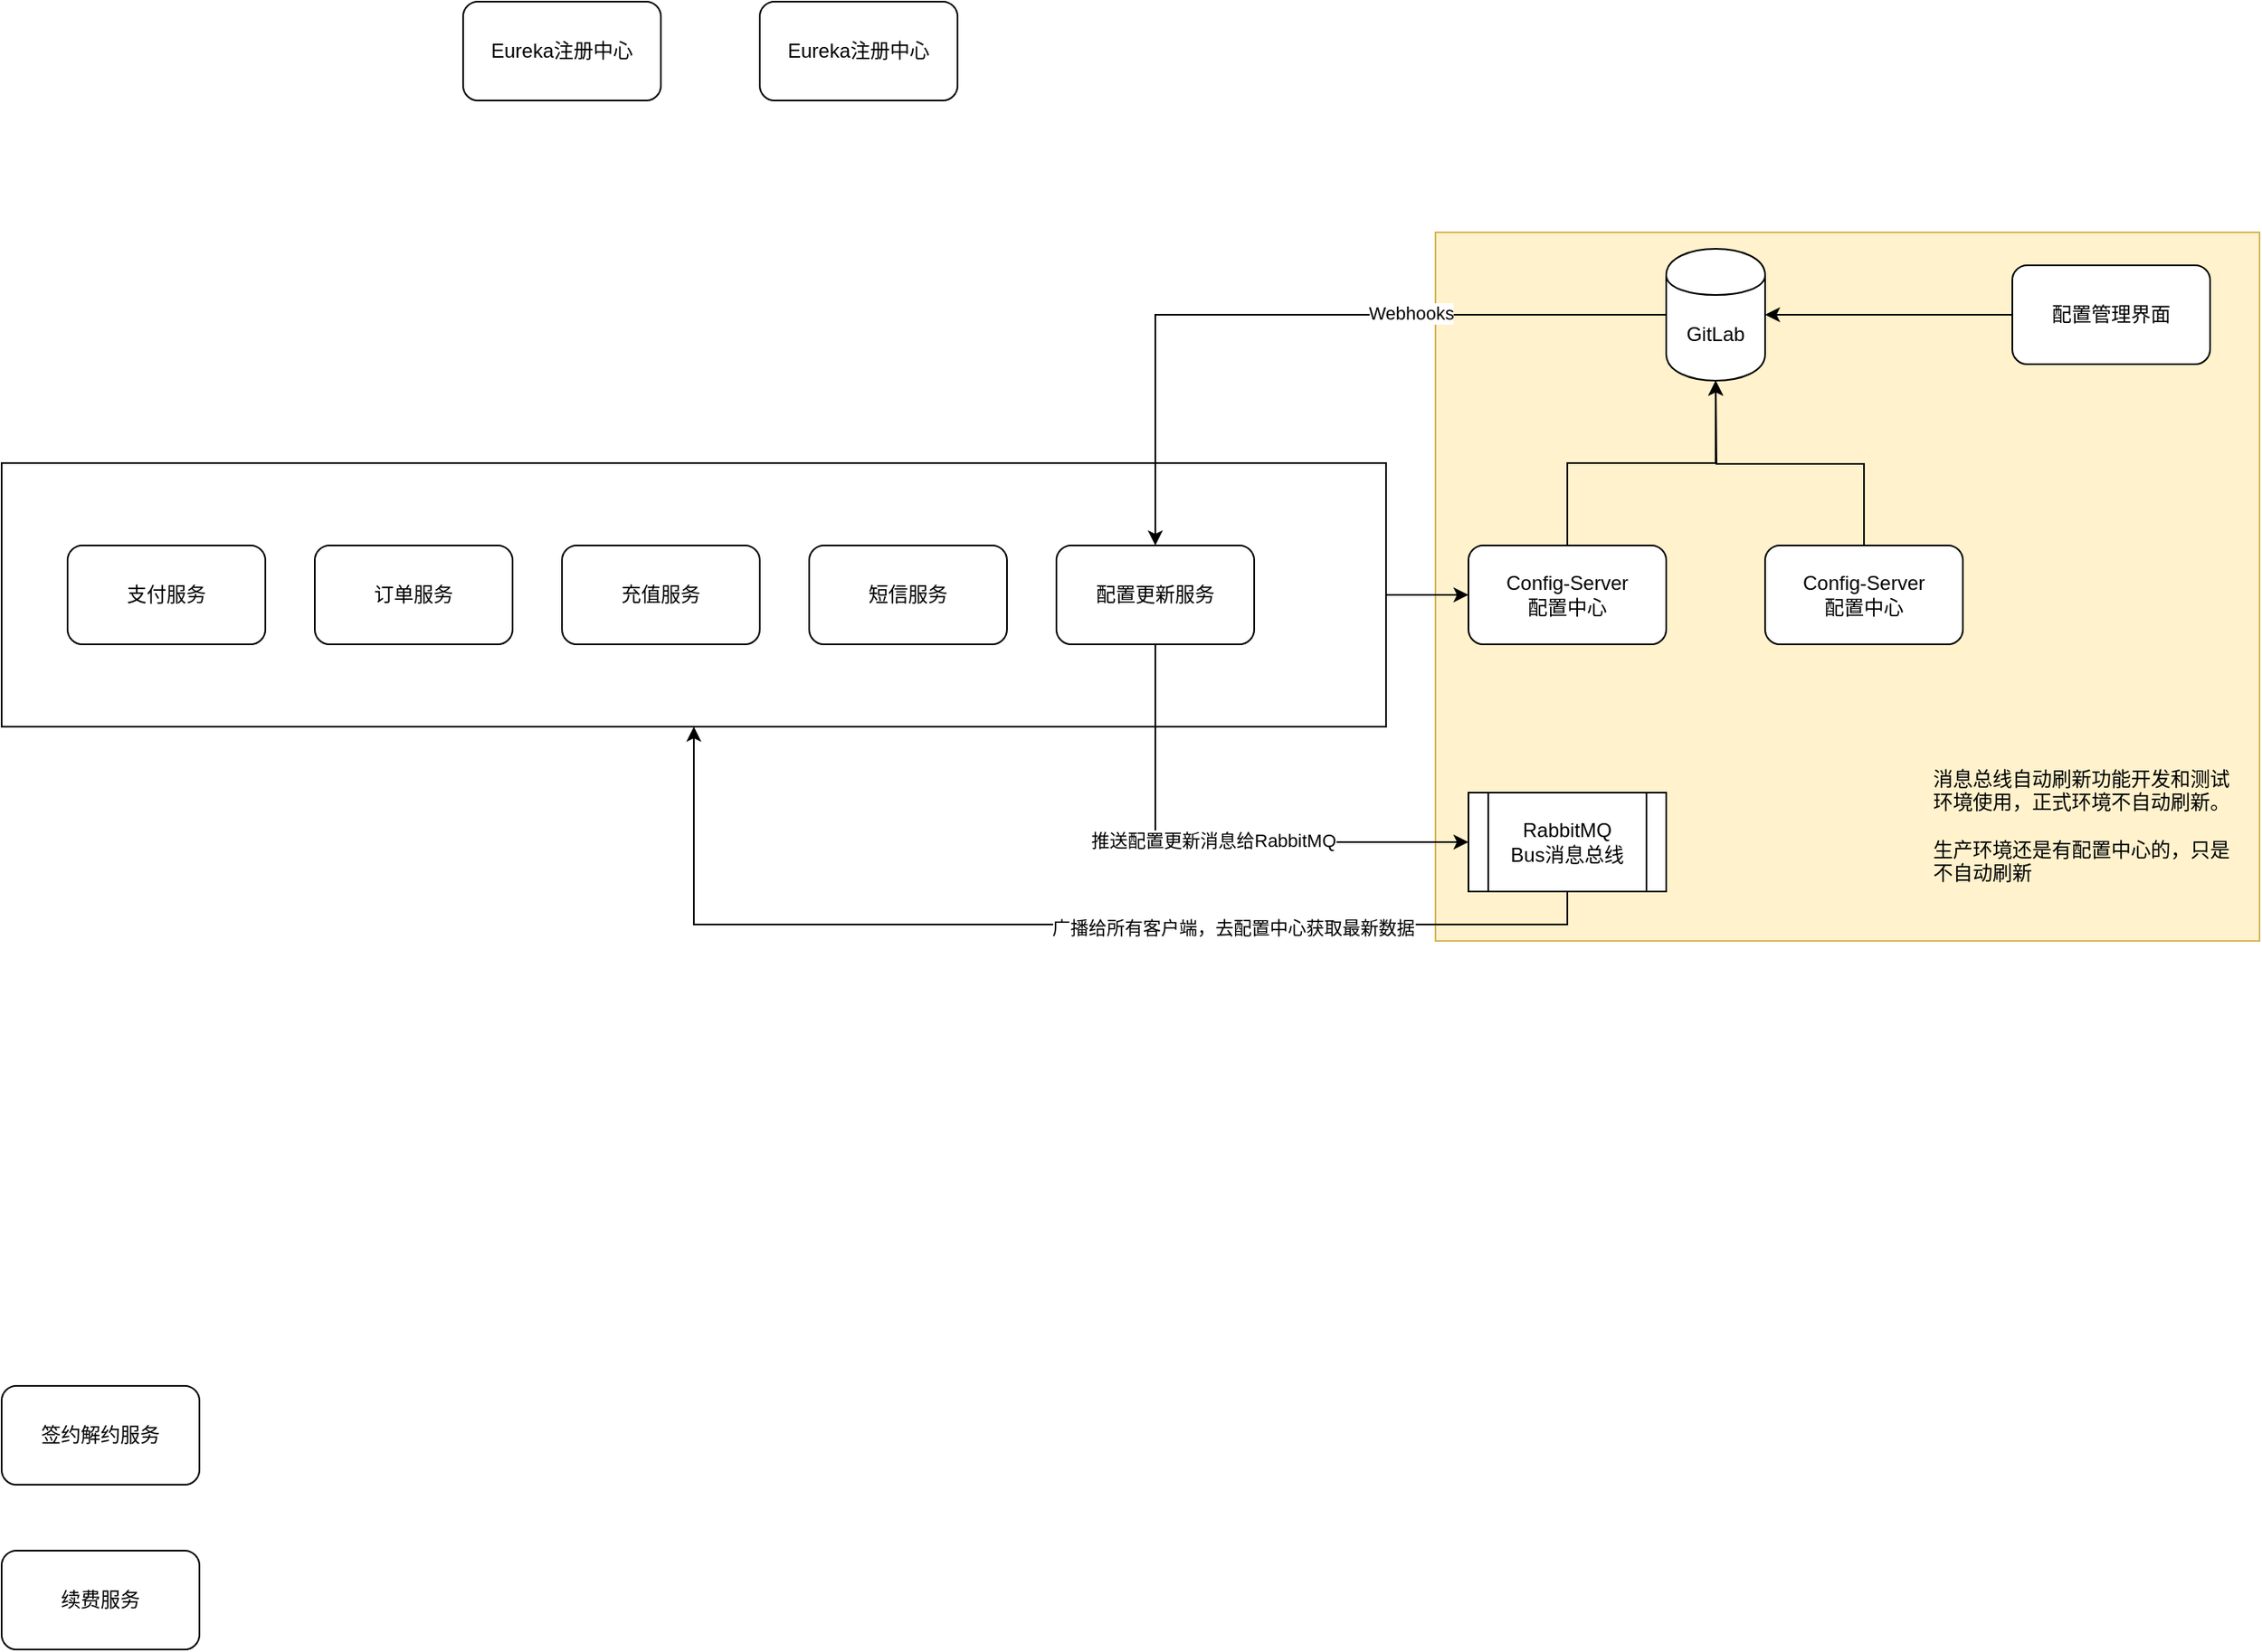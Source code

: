 <mxfile version="13.4.1" type="github">
  <diagram id="-CVjEVxWhJPWR4eMPzpt" name="第 1 页">
    <mxGraphModel dx="1571" dy="4463" grid="1" gridSize="10" guides="1" tooltips="1" connect="1" arrows="1" fold="1" page="1" pageScale="1" pageWidth="2339" pageHeight="3300" math="0" shadow="0">
      <root>
        <mxCell id="0" />
        <mxCell id="1" parent="0" />
        <mxCell id="9xwFCIThXrGrDdYYms6o-10" value="" style="rounded=0;whiteSpace=wrap;html=1;fillColor=#fff2cc;strokeColor=#d6b656;" vertex="1" parent="1">
          <mxGeometry x="990" y="-20" width="500" height="430" as="geometry" />
        </mxCell>
        <mxCell id="Hnjq49fYRcc2WeJgF6iZ-15" style="edgeStyle=orthogonalEdgeStyle;rounded=0;orthogonalLoop=1;jettySize=auto;html=1;entryX=0;entryY=0.5;entryDx=0;entryDy=0;" parent="1" source="Hnjq49fYRcc2WeJgF6iZ-14" target="Hnjq49fYRcc2WeJgF6iZ-4" edge="1">
          <mxGeometry relative="1" as="geometry" />
        </mxCell>
        <mxCell id="Hnjq49fYRcc2WeJgF6iZ-14" value="" style="rounded=0;whiteSpace=wrap;html=1;" parent="1" vertex="1">
          <mxGeometry x="120" y="120" width="840" height="160" as="geometry" />
        </mxCell>
        <mxCell id="9xwFCIThXrGrDdYYms6o-3" style="edgeStyle=orthogonalEdgeStyle;rounded=0;orthogonalLoop=1;jettySize=auto;html=1;exitX=0;exitY=0.5;exitDx=0;exitDy=0;" edge="1" parent="1" source="Hnjq49fYRcc2WeJgF6iZ-1" target="9xwFCIThXrGrDdYYms6o-6">
          <mxGeometry relative="1" as="geometry" />
        </mxCell>
        <mxCell id="9xwFCIThXrGrDdYYms6o-4" value="Webhooks" style="edgeLabel;html=1;align=center;verticalAlign=middle;resizable=0;points=[];" vertex="1" connectable="0" parent="9xwFCIThXrGrDdYYms6o-3">
          <mxGeometry x="-0.311" y="-1" relative="1" as="geometry">
            <mxPoint as="offset" />
          </mxGeometry>
        </mxCell>
        <mxCell id="Hnjq49fYRcc2WeJgF6iZ-1" value="GitLab" style="shape=cylinder;whiteSpace=wrap;html=1;boundedLbl=1;backgroundOutline=1;" parent="1" vertex="1">
          <mxGeometry x="1130" y="-10" width="60" height="80" as="geometry" />
        </mxCell>
        <mxCell id="Hnjq49fYRcc2WeJgF6iZ-3" style="edgeStyle=orthogonalEdgeStyle;rounded=0;orthogonalLoop=1;jettySize=auto;html=1;exitX=0;exitY=0.5;exitDx=0;exitDy=0;" parent="1" source="Hnjq49fYRcc2WeJgF6iZ-2" target="Hnjq49fYRcc2WeJgF6iZ-1" edge="1">
          <mxGeometry relative="1" as="geometry" />
        </mxCell>
        <mxCell id="Hnjq49fYRcc2WeJgF6iZ-2" value="配置管理界面" style="rounded=1;whiteSpace=wrap;html=1;" parent="1" vertex="1">
          <mxGeometry x="1340" width="120" height="60" as="geometry" />
        </mxCell>
        <mxCell id="Hnjq49fYRcc2WeJgF6iZ-6" style="edgeStyle=orthogonalEdgeStyle;rounded=0;orthogonalLoop=1;jettySize=auto;html=1;exitX=0.5;exitY=0;exitDx=0;exitDy=0;entryX=0.5;entryY=1;entryDx=0;entryDy=0;" parent="1" source="Hnjq49fYRcc2WeJgF6iZ-4" target="Hnjq49fYRcc2WeJgF6iZ-1" edge="1">
          <mxGeometry relative="1" as="geometry" />
        </mxCell>
        <mxCell id="Hnjq49fYRcc2WeJgF6iZ-4" value="Config-Server&lt;br&gt;配置中心" style="rounded=1;whiteSpace=wrap;html=1;" parent="1" vertex="1">
          <mxGeometry x="1010" y="170" width="120" height="60" as="geometry" />
        </mxCell>
        <mxCell id="Hnjq49fYRcc2WeJgF6iZ-7" style="edgeStyle=orthogonalEdgeStyle;rounded=0;orthogonalLoop=1;jettySize=auto;html=1;exitX=0.5;exitY=0;exitDx=0;exitDy=0;" parent="1" source="Hnjq49fYRcc2WeJgF6iZ-5" edge="1">
          <mxGeometry relative="1" as="geometry">
            <mxPoint x="1160" y="70" as="targetPoint" />
          </mxGeometry>
        </mxCell>
        <mxCell id="Hnjq49fYRcc2WeJgF6iZ-5" value="Config-Server&lt;br&gt;配置中心" style="rounded=1;whiteSpace=wrap;html=1;" parent="1" vertex="1">
          <mxGeometry x="1190" y="170" width="120" height="60" as="geometry" />
        </mxCell>
        <mxCell id="Hnjq49fYRcc2WeJgF6iZ-8" value="支付服务" style="rounded=1;whiteSpace=wrap;html=1;" parent="1" vertex="1">
          <mxGeometry x="160" y="170" width="120" height="60" as="geometry" />
        </mxCell>
        <mxCell id="Hnjq49fYRcc2WeJgF6iZ-9" value="订单服务" style="rounded=1;whiteSpace=wrap;html=1;" parent="1" vertex="1">
          <mxGeometry x="310" y="170" width="120" height="60" as="geometry" />
        </mxCell>
        <mxCell id="Hnjq49fYRcc2WeJgF6iZ-10" value="签约解约服务" style="rounded=1;whiteSpace=wrap;html=1;" parent="1" vertex="1">
          <mxGeometry x="120" y="680" width="120" height="60" as="geometry" />
        </mxCell>
        <mxCell id="Hnjq49fYRcc2WeJgF6iZ-11" value="短信服务" style="rounded=1;whiteSpace=wrap;html=1;" parent="1" vertex="1">
          <mxGeometry x="610" y="170" width="120" height="60" as="geometry" />
        </mxCell>
        <mxCell id="Hnjq49fYRcc2WeJgF6iZ-12" value="续费服务" style="rounded=1;whiteSpace=wrap;html=1;" parent="1" vertex="1">
          <mxGeometry x="120" y="780" width="120" height="60" as="geometry" />
        </mxCell>
        <mxCell id="Hnjq49fYRcc2WeJgF6iZ-13" value="充值服务" style="rounded=1;whiteSpace=wrap;html=1;" parent="1" vertex="1">
          <mxGeometry x="460" y="170" width="120" height="60" as="geometry" />
        </mxCell>
        <mxCell id="9xwFCIThXrGrDdYYms6o-8" style="edgeStyle=orthogonalEdgeStyle;rounded=0;orthogonalLoop=1;jettySize=auto;html=1;exitX=0.5;exitY=1;exitDx=0;exitDy=0;entryX=0.5;entryY=1;entryDx=0;entryDy=0;" edge="1" parent="1" source="Hnjq49fYRcc2WeJgF6iZ-16" target="Hnjq49fYRcc2WeJgF6iZ-14">
          <mxGeometry relative="1" as="geometry" />
        </mxCell>
        <mxCell id="9xwFCIThXrGrDdYYms6o-9" value="广播给所有客户端，去配置中心获取最新数据" style="edgeLabel;html=1;align=center;verticalAlign=middle;resizable=0;points=[];" vertex="1" connectable="0" parent="9xwFCIThXrGrDdYYms6o-8">
          <mxGeometry x="-0.334" y="2" relative="1" as="geometry">
            <mxPoint as="offset" />
          </mxGeometry>
        </mxCell>
        <mxCell id="Hnjq49fYRcc2WeJgF6iZ-16" value="RabbitMQ&lt;br&gt;Bus消息总线" style="shape=process;whiteSpace=wrap;html=1;backgroundOutline=1;" parent="1" vertex="1">
          <mxGeometry x="1010" y="320" width="120" height="60" as="geometry" />
        </mxCell>
        <mxCell id="9xwFCIThXrGrDdYYms6o-6" value="配置更新服务" style="rounded=1;whiteSpace=wrap;html=1;" vertex="1" parent="1">
          <mxGeometry x="760" y="170" width="120" height="60" as="geometry" />
        </mxCell>
        <mxCell id="9xwFCIThXrGrDdYYms6o-5" style="edgeStyle=orthogonalEdgeStyle;rounded=0;orthogonalLoop=1;jettySize=auto;html=1;exitX=0.5;exitY=1;exitDx=0;exitDy=0;entryX=0;entryY=0.5;entryDx=0;entryDy=0;" edge="1" parent="1" source="9xwFCIThXrGrDdYYms6o-6" target="Hnjq49fYRcc2WeJgF6iZ-16">
          <mxGeometry relative="1" as="geometry" />
        </mxCell>
        <mxCell id="9xwFCIThXrGrDdYYms6o-7" value="推送配置更新消息给RabbitMQ" style="edgeLabel;html=1;align=center;verticalAlign=middle;resizable=0;points=[];" vertex="1" connectable="0" parent="9xwFCIThXrGrDdYYms6o-5">
          <mxGeometry x="-0.232" y="35" relative="1" as="geometry">
            <mxPoint as="offset" />
          </mxGeometry>
        </mxCell>
        <mxCell id="9xwFCIThXrGrDdYYms6o-11" value="消息总线自动刷新功能开发和测试环境使用，正式环境不自动刷新。&lt;br&gt;&lt;br&gt;生产环境还是有配置中心的，只是不自动刷新" style="text;html=1;strokeColor=none;fillColor=none;align=left;verticalAlign=middle;whiteSpace=wrap;rounded=0;" vertex="1" parent="1">
          <mxGeometry x="1290" y="300" width="190" height="80" as="geometry" />
        </mxCell>
        <mxCell id="9xwFCIThXrGrDdYYms6o-12" value="Eureka注册中心" style="rounded=1;whiteSpace=wrap;html=1;align=center;" vertex="1" parent="1">
          <mxGeometry x="400" y="-160" width="120" height="60" as="geometry" />
        </mxCell>
        <mxCell id="9xwFCIThXrGrDdYYms6o-13" value="Eureka注册中心" style="rounded=1;whiteSpace=wrap;html=1;align=center;" vertex="1" parent="1">
          <mxGeometry x="580" y="-160" width="120" height="60" as="geometry" />
        </mxCell>
      </root>
    </mxGraphModel>
  </diagram>
</mxfile>
